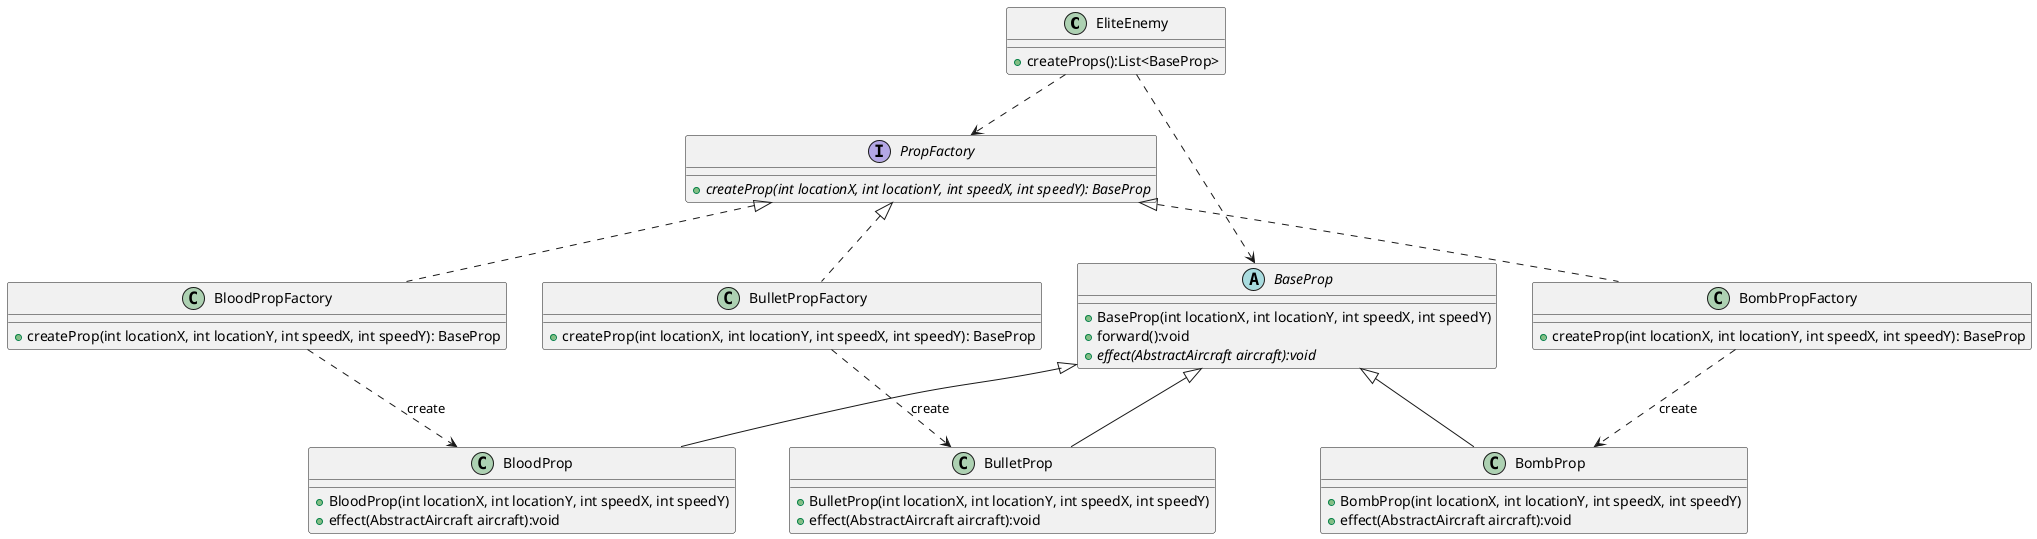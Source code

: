 @startuml
'https://plantuml.com/class-diagram
class EliteEnemy {
    + createProps():List<BaseProp>
}
abstract class BaseProp
{
    + BaseProp(int locationX, int locationY, int speedX, int speedY)
    + forward():void
	+ {abstract} effect(AbstractAircraft aircraft):void
}
interface PropFactory
{
+ {abstract} createProp(int locationX, int locationY, int speedX, int speedY): BaseProp
}
EliteEnemy ..> BaseProp
EliteEnemy ..> PropFactory

class BloodPropFactory
{
    + createProp(int locationX, int locationY, int speedX, int speedY): BaseProp
}
class BombPropFactory
{
    + createProp(int locationX, int locationY, int speedX, int speedY): BaseProp
}
class BulletPropFactory
{
    + createProp(int locationX, int locationY, int speedX, int speedY): BaseProp
}
PropFactory <|.. BloodPropFactory
PropFactory <|.. BombPropFactory
PropFactory <|.. BulletPropFactory

class BloodProp
{
    + BloodProp(int locationX, int locationY, int speedX, int speedY)
	+ effect(AbstractAircraft aircraft):void
}

class BombProp
{
    + BombProp(int locationX, int locationY, int speedX, int speedY)
	+ effect(AbstractAircraft aircraft):void
}

class BulletProp
{
    + BulletProp(int locationX, int locationY, int speedX, int speedY)
	+ effect(AbstractAircraft aircraft):void
}
BulletPropFactory ..> BulletProp : create
BloodPropFactory ..> BloodProp : create
BombPropFactory ..> BombProp : create

BaseProp <|-- BulletProp
BaseProp <|-- BloodProp
BaseProp <|-- BombProp
@enduml